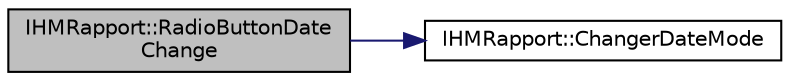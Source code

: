 digraph "IHMRapport::RadioButtonDateChange"
{
 // LATEX_PDF_SIZE
  edge [fontname="Helvetica",fontsize="10",labelfontname="Helvetica",labelfontsize="10"];
  node [fontname="Helvetica",fontsize="10",shape=record];
  rankdir="LR";
  Node1 [label="IHMRapport::RadioButtonDate\lChange",height=0.2,width=0.4,color="black", fillcolor="grey75", style="filled", fontcolor="black",tooltip=" "];
  Node1 -> Node2 [color="midnightblue",fontsize="10",style="solid",fontname="Helvetica"];
  Node2 [label="IHMRapport::ChangerDateMode",height=0.2,width=0.4,color="black", fillcolor="white", style="filled",URL="$class_i_h_m_rapport.html#a5d2d2a25cb2f4a61ae2f6ebdb8c58584",tooltip=" "];
}
